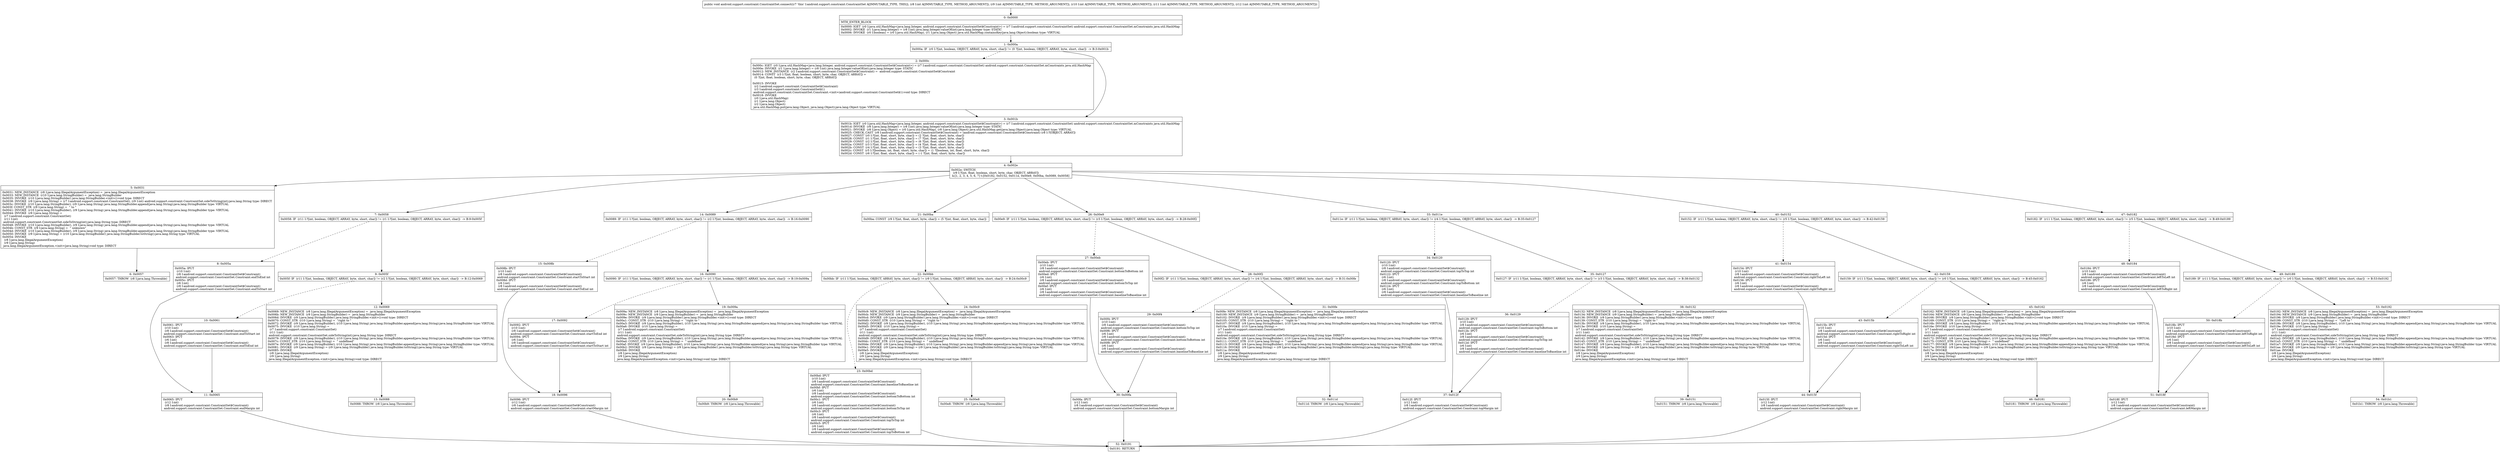 digraph "CFG forandroid.support.constraint.ConstraintSet.connect(IIIII)V" {
Node_0 [shape=record,label="{0\:\ 0x0000|MTH_ENTER_BLOCK\l|0x0000: IGET  (r0 I:java.util.HashMap\<java.lang.Integer, android.support.constraint.ConstraintSet$Constraint\>) = (r7 I:android.support.constraint.ConstraintSet) android.support.constraint.ConstraintSet.mConstraints java.util.HashMap \l0x0002: INVOKE  (r1 I:java.lang.Integer) = (r8 I:int) java.lang.Integer.valueOf(int):java.lang.Integer type: STATIC \l0x0006: INVOKE  (r0 I:boolean) = (r0 I:java.util.HashMap), (r1 I:java.lang.Object) java.util.HashMap.containsKey(java.lang.Object):boolean type: VIRTUAL \l}"];
Node_1 [shape=record,label="{1\:\ 0x000a|0x000a: IF  (r0 I:?[int, boolean, OBJECT, ARRAY, byte, short, char]) != (0 ?[int, boolean, OBJECT, ARRAY, byte, short, char])  \-\> B:3:0x001b \l}"];
Node_2 [shape=record,label="{2\:\ 0x000c|0x000c: IGET  (r0 I:java.util.HashMap\<java.lang.Integer, android.support.constraint.ConstraintSet$Constraint\>) = (r7 I:android.support.constraint.ConstraintSet) android.support.constraint.ConstraintSet.mConstraints java.util.HashMap \l0x000e: INVOKE  (r1 I:java.lang.Integer) = (r8 I:int) java.lang.Integer.valueOf(int):java.lang.Integer type: STATIC \l0x0012: NEW_INSTANCE  (r2 I:android.support.constraint.ConstraintSet$Constraint) =  android.support.constraint.ConstraintSet$Constraint \l0x0014: CONST  (r3 I:?[int, float, boolean, short, byte, char, OBJECT, ARRAY]) = \l  (0 ?[int, float, boolean, short, byte, char, OBJECT, ARRAY])\l \l0x0015: INVOKE  \l  (r2 I:android.support.constraint.ConstraintSet$Constraint)\l  (r3 I:android.support.constraint.ConstraintSet$1)\l android.support.constraint.ConstraintSet.Constraint.\<init\>(android.support.constraint.ConstraintSet$1):void type: DIRECT \l0x0018: INVOKE  \l  (r0 I:java.util.HashMap)\l  (r1 I:java.lang.Object)\l  (r2 I:java.lang.Object)\l java.util.HashMap.put(java.lang.Object, java.lang.Object):java.lang.Object type: VIRTUAL \l}"];
Node_3 [shape=record,label="{3\:\ 0x001b|0x001b: IGET  (r0 I:java.util.HashMap\<java.lang.Integer, android.support.constraint.ConstraintSet$Constraint\>) = (r7 I:android.support.constraint.ConstraintSet) android.support.constraint.ConstraintSet.mConstraints java.util.HashMap \l0x001d: INVOKE  (r8 I:java.lang.Integer) = (r8 I:int) java.lang.Integer.valueOf(int):java.lang.Integer type: STATIC \l0x0021: INVOKE  (r8 I:java.lang.Object) = (r0 I:java.util.HashMap), (r8 I:java.lang.Object) java.util.HashMap.get(java.lang.Object):java.lang.Object type: VIRTUAL \l0x0025: CHECK_CAST  (r8 I:android.support.constraint.ConstraintSet$Constraint) = (android.support.constraint.ConstraintSet$Constraint) (r8 I:?[OBJECT, ARRAY]) \l0x0027: CONST  (r0 I:?[int, float, short, byte, char]) = (2 ?[int, float, short, byte, char]) \l0x0028: CONST  (r1 I:?[int, float, short, byte, char]) = (7 ?[int, float, short, byte, char]) \l0x0029: CONST  (r2 I:?[int, float, short, byte, char]) = (6 ?[int, float, short, byte, char]) \l0x002a: CONST  (r3 I:?[int, float, short, byte, char]) = (4 ?[int, float, short, byte, char]) \l0x002b: CONST  (r4 I:?[int, float, short, byte, char]) = (3 ?[int, float, short, byte, char]) \l0x002c: CONST  (r5 I:?[boolean, int, float, short, byte, char]) = (1 ?[boolean, int, float, short, byte, char]) \l0x002d: CONST  (r6 I:?[int, float, short, byte, char]) = (\-1 ?[int, float, short, byte, char]) \l}"];
Node_4 [shape=record,label="{4\:\ 0x002e|0x002e: SWITCH  \l  (r9 I:?[int, float, boolean, short, byte, char, OBJECT, ARRAY])\l k:[1, 2, 3, 4, 5, 6, 7] t:[0x0182, 0x0152, 0x011e, 0x00e9, 0x00ba, 0x0089, 0x0058] \l}"];
Node_5 [shape=record,label="{5\:\ 0x0031|0x0031: NEW_INSTANCE  (r8 I:java.lang.IllegalArgumentException) =  java.lang.IllegalArgumentException \l0x0033: NEW_INSTANCE  (r10 I:java.lang.StringBuilder) =  java.lang.StringBuilder \l0x0035: INVOKE  (r10 I:java.lang.StringBuilder) java.lang.StringBuilder.\<init\>():void type: DIRECT \l0x0038: INVOKE  (r9 I:java.lang.String) = (r7 I:android.support.constraint.ConstraintSet), (r9 I:int) android.support.constraint.ConstraintSet.sideToString(int):java.lang.String type: DIRECT \l0x003c: INVOKE  (r10 I:java.lang.StringBuilder), (r9 I:java.lang.String) java.lang.StringBuilder.append(java.lang.String):java.lang.StringBuilder type: VIRTUAL \l0x003f: CONST_STR  (r9 I:java.lang.String) =  \" to \" \l0x0041: INVOKE  (r10 I:java.lang.StringBuilder), (r9 I:java.lang.String) java.lang.StringBuilder.append(java.lang.String):java.lang.StringBuilder type: VIRTUAL \l0x0044: INVOKE  (r9 I:java.lang.String) = \l  (r7 I:android.support.constraint.ConstraintSet)\l  (r11 I:int)\l android.support.constraint.ConstraintSet.sideToString(int):java.lang.String type: DIRECT \l0x0048: INVOKE  (r10 I:java.lang.StringBuilder), (r9 I:java.lang.String) java.lang.StringBuilder.append(java.lang.String):java.lang.StringBuilder type: VIRTUAL \l0x004b: CONST_STR  (r9 I:java.lang.String) =  \" unknown\" \l0x004d: INVOKE  (r10 I:java.lang.StringBuilder), (r9 I:java.lang.String) java.lang.StringBuilder.append(java.lang.String):java.lang.StringBuilder type: VIRTUAL \l0x0050: INVOKE  (r9 I:java.lang.String) = (r10 I:java.lang.StringBuilder) java.lang.StringBuilder.toString():java.lang.String type: VIRTUAL \l0x0054: INVOKE  \l  (r8 I:java.lang.IllegalArgumentException)\l  (r9 I:java.lang.String)\l java.lang.IllegalArgumentException.\<init\>(java.lang.String):void type: DIRECT \l}"];
Node_6 [shape=record,label="{6\:\ 0x0057|0x0057: THROW  (r8 I:java.lang.Throwable) \l}"];
Node_7 [shape=record,label="{7\:\ 0x0058|0x0058: IF  (r11 I:?[int, boolean, OBJECT, ARRAY, byte, short, char]) != (r1 I:?[int, boolean, OBJECT, ARRAY, byte, short, char])  \-\> B:9:0x005f \l}"];
Node_8 [shape=record,label="{8\:\ 0x005a|0x005a: IPUT  \l  (r10 I:int)\l  (r8 I:android.support.constraint.ConstraintSet$Constraint)\l android.support.constraint.ConstraintSet.Constraint.endToEnd int \l0x005c: IPUT  \l  (r6 I:int)\l  (r8 I:android.support.constraint.ConstraintSet$Constraint)\l android.support.constraint.ConstraintSet.Constraint.endToStart int \l}"];
Node_9 [shape=record,label="{9\:\ 0x005f|0x005f: IF  (r11 I:?[int, boolean, OBJECT, ARRAY, byte, short, char]) != (r2 I:?[int, boolean, OBJECT, ARRAY, byte, short, char])  \-\> B:12:0x0069 \l}"];
Node_10 [shape=record,label="{10\:\ 0x0061|0x0061: IPUT  \l  (r10 I:int)\l  (r8 I:android.support.constraint.ConstraintSet$Constraint)\l android.support.constraint.ConstraintSet.Constraint.endToStart int \l0x0063: IPUT  \l  (r6 I:int)\l  (r8 I:android.support.constraint.ConstraintSet$Constraint)\l android.support.constraint.ConstraintSet.Constraint.endToEnd int \l}"];
Node_11 [shape=record,label="{11\:\ 0x0065|0x0065: IPUT  \l  (r12 I:int)\l  (r8 I:android.support.constraint.ConstraintSet$Constraint)\l android.support.constraint.ConstraintSet.Constraint.endMargin int \l}"];
Node_12 [shape=record,label="{12\:\ 0x0069|0x0069: NEW_INSTANCE  (r8 I:java.lang.IllegalArgumentException) =  java.lang.IllegalArgumentException \l0x006b: NEW_INSTANCE  (r9 I:java.lang.StringBuilder) =  java.lang.StringBuilder \l0x006d: INVOKE  (r9 I:java.lang.StringBuilder) java.lang.StringBuilder.\<init\>():void type: DIRECT \l0x0070: CONST_STR  (r10 I:java.lang.String) =  \"right to \" \l0x0072: INVOKE  (r9 I:java.lang.StringBuilder), (r10 I:java.lang.String) java.lang.StringBuilder.append(java.lang.String):java.lang.StringBuilder type: VIRTUAL \l0x0075: INVOKE  (r10 I:java.lang.String) = \l  (r7 I:android.support.constraint.ConstraintSet)\l  (r11 I:int)\l android.support.constraint.ConstraintSet.sideToString(int):java.lang.String type: DIRECT \l0x0079: INVOKE  (r9 I:java.lang.StringBuilder), (r10 I:java.lang.String) java.lang.StringBuilder.append(java.lang.String):java.lang.StringBuilder type: VIRTUAL \l0x007c: CONST_STR  (r10 I:java.lang.String) =  \" undefined\" \l0x007e: INVOKE  (r9 I:java.lang.StringBuilder), (r10 I:java.lang.String) java.lang.StringBuilder.append(java.lang.String):java.lang.StringBuilder type: VIRTUAL \l0x0081: INVOKE  (r9 I:java.lang.String) = (r9 I:java.lang.StringBuilder) java.lang.StringBuilder.toString():java.lang.String type: VIRTUAL \l0x0085: INVOKE  \l  (r8 I:java.lang.IllegalArgumentException)\l  (r9 I:java.lang.String)\l java.lang.IllegalArgumentException.\<init\>(java.lang.String):void type: DIRECT \l}"];
Node_13 [shape=record,label="{13\:\ 0x0088|0x0088: THROW  (r8 I:java.lang.Throwable) \l}"];
Node_14 [shape=record,label="{14\:\ 0x0089|0x0089: IF  (r11 I:?[int, boolean, OBJECT, ARRAY, byte, short, char]) != (r2 I:?[int, boolean, OBJECT, ARRAY, byte, short, char])  \-\> B:16:0x0090 \l}"];
Node_15 [shape=record,label="{15\:\ 0x008b|0x008b: IPUT  \l  (r10 I:int)\l  (r8 I:android.support.constraint.ConstraintSet$Constraint)\l android.support.constraint.ConstraintSet.Constraint.startToStart int \l0x008d: IPUT  \l  (r6 I:int)\l  (r8 I:android.support.constraint.ConstraintSet$Constraint)\l android.support.constraint.ConstraintSet.Constraint.startToEnd int \l}"];
Node_16 [shape=record,label="{16\:\ 0x0090|0x0090: IF  (r11 I:?[int, boolean, OBJECT, ARRAY, byte, short, char]) != (r1 I:?[int, boolean, OBJECT, ARRAY, byte, short, char])  \-\> B:19:0x009a \l}"];
Node_17 [shape=record,label="{17\:\ 0x0092|0x0092: IPUT  \l  (r10 I:int)\l  (r8 I:android.support.constraint.ConstraintSet$Constraint)\l android.support.constraint.ConstraintSet.Constraint.startToEnd int \l0x0094: IPUT  \l  (r6 I:int)\l  (r8 I:android.support.constraint.ConstraintSet$Constraint)\l android.support.constraint.ConstraintSet.Constraint.startToStart int \l}"];
Node_18 [shape=record,label="{18\:\ 0x0096|0x0096: IPUT  \l  (r12 I:int)\l  (r8 I:android.support.constraint.ConstraintSet$Constraint)\l android.support.constraint.ConstraintSet.Constraint.startMargin int \l}"];
Node_19 [shape=record,label="{19\:\ 0x009a|0x009a: NEW_INSTANCE  (r8 I:java.lang.IllegalArgumentException) =  java.lang.IllegalArgumentException \l0x009c: NEW_INSTANCE  (r9 I:java.lang.StringBuilder) =  java.lang.StringBuilder \l0x009e: INVOKE  (r9 I:java.lang.StringBuilder) java.lang.StringBuilder.\<init\>():void type: DIRECT \l0x00a1: CONST_STR  (r10 I:java.lang.String) =  \"right to \" \l0x00a3: INVOKE  (r9 I:java.lang.StringBuilder), (r10 I:java.lang.String) java.lang.StringBuilder.append(java.lang.String):java.lang.StringBuilder type: VIRTUAL \l0x00a6: INVOKE  (r10 I:java.lang.String) = \l  (r7 I:android.support.constraint.ConstraintSet)\l  (r11 I:int)\l android.support.constraint.ConstraintSet.sideToString(int):java.lang.String type: DIRECT \l0x00aa: INVOKE  (r9 I:java.lang.StringBuilder), (r10 I:java.lang.String) java.lang.StringBuilder.append(java.lang.String):java.lang.StringBuilder type: VIRTUAL \l0x00ad: CONST_STR  (r10 I:java.lang.String) =  \" undefined\" \l0x00af: INVOKE  (r9 I:java.lang.StringBuilder), (r10 I:java.lang.String) java.lang.StringBuilder.append(java.lang.String):java.lang.StringBuilder type: VIRTUAL \l0x00b2: INVOKE  (r9 I:java.lang.String) = (r9 I:java.lang.StringBuilder) java.lang.StringBuilder.toString():java.lang.String type: VIRTUAL \l0x00b6: INVOKE  \l  (r8 I:java.lang.IllegalArgumentException)\l  (r9 I:java.lang.String)\l java.lang.IllegalArgumentException.\<init\>(java.lang.String):void type: DIRECT \l}"];
Node_20 [shape=record,label="{20\:\ 0x00b9|0x00b9: THROW  (r8 I:java.lang.Throwable) \l}"];
Node_21 [shape=record,label="{21\:\ 0x00ba|0x00ba: CONST  (r9 I:?[int, float, short, byte, char]) = (5 ?[int, float, short, byte, char]) \l}"];
Node_22 [shape=record,label="{22\:\ 0x00bb|0x00bb: IF  (r11 I:?[int, boolean, OBJECT, ARRAY, byte, short, char]) != (r9 I:?[int, boolean, OBJECT, ARRAY, byte, short, char])  \-\> B:24:0x00c9 \l}"];
Node_23 [shape=record,label="{23\:\ 0x00bd|0x00bd: IPUT  \l  (r10 I:int)\l  (r8 I:android.support.constraint.ConstraintSet$Constraint)\l android.support.constraint.ConstraintSet.Constraint.baselineToBaseline int \l0x00bf: IPUT  \l  (r6 I:int)\l  (r8 I:android.support.constraint.ConstraintSet$Constraint)\l android.support.constraint.ConstraintSet.Constraint.bottomToBottom int \l0x00c1: IPUT  \l  (r6 I:int)\l  (r8 I:android.support.constraint.ConstraintSet$Constraint)\l android.support.constraint.ConstraintSet.Constraint.bottomToTop int \l0x00c3: IPUT  \l  (r6 I:int)\l  (r8 I:android.support.constraint.ConstraintSet$Constraint)\l android.support.constraint.ConstraintSet.Constraint.topToTop int \l0x00c5: IPUT  \l  (r6 I:int)\l  (r8 I:android.support.constraint.ConstraintSet$Constraint)\l android.support.constraint.ConstraintSet.Constraint.topToBottom int \l}"];
Node_24 [shape=record,label="{24\:\ 0x00c9|0x00c9: NEW_INSTANCE  (r8 I:java.lang.IllegalArgumentException) =  java.lang.IllegalArgumentException \l0x00cb: NEW_INSTANCE  (r9 I:java.lang.StringBuilder) =  java.lang.StringBuilder \l0x00cd: INVOKE  (r9 I:java.lang.StringBuilder) java.lang.StringBuilder.\<init\>():void type: DIRECT \l0x00d0: CONST_STR  (r10 I:java.lang.String) =  \"right to \" \l0x00d2: INVOKE  (r9 I:java.lang.StringBuilder), (r10 I:java.lang.String) java.lang.StringBuilder.append(java.lang.String):java.lang.StringBuilder type: VIRTUAL \l0x00d5: INVOKE  (r10 I:java.lang.String) = \l  (r7 I:android.support.constraint.ConstraintSet)\l  (r11 I:int)\l android.support.constraint.ConstraintSet.sideToString(int):java.lang.String type: DIRECT \l0x00d9: INVOKE  (r9 I:java.lang.StringBuilder), (r10 I:java.lang.String) java.lang.StringBuilder.append(java.lang.String):java.lang.StringBuilder type: VIRTUAL \l0x00dc: CONST_STR  (r10 I:java.lang.String) =  \" undefined\" \l0x00de: INVOKE  (r9 I:java.lang.StringBuilder), (r10 I:java.lang.String) java.lang.StringBuilder.append(java.lang.String):java.lang.StringBuilder type: VIRTUAL \l0x00e1: INVOKE  (r9 I:java.lang.String) = (r9 I:java.lang.StringBuilder) java.lang.StringBuilder.toString():java.lang.String type: VIRTUAL \l0x00e5: INVOKE  \l  (r8 I:java.lang.IllegalArgumentException)\l  (r9 I:java.lang.String)\l java.lang.IllegalArgumentException.\<init\>(java.lang.String):void type: DIRECT \l}"];
Node_25 [shape=record,label="{25\:\ 0x00e8|0x00e8: THROW  (r8 I:java.lang.Throwable) \l}"];
Node_26 [shape=record,label="{26\:\ 0x00e9|0x00e9: IF  (r11 I:?[int, boolean, OBJECT, ARRAY, byte, short, char]) != (r3 I:?[int, boolean, OBJECT, ARRAY, byte, short, char])  \-\> B:28:0x00f2 \l}"];
Node_27 [shape=record,label="{27\:\ 0x00eb|0x00eb: IPUT  \l  (r10 I:int)\l  (r8 I:android.support.constraint.ConstraintSet$Constraint)\l android.support.constraint.ConstraintSet.Constraint.bottomToBottom int \l0x00ed: IPUT  \l  (r6 I:int)\l  (r8 I:android.support.constraint.ConstraintSet$Constraint)\l android.support.constraint.ConstraintSet.Constraint.bottomToTop int \l0x00ef: IPUT  \l  (r6 I:int)\l  (r8 I:android.support.constraint.ConstraintSet$Constraint)\l android.support.constraint.ConstraintSet.Constraint.baselineToBaseline int \l}"];
Node_28 [shape=record,label="{28\:\ 0x00f2|0x00f2: IF  (r11 I:?[int, boolean, OBJECT, ARRAY, byte, short, char]) != (r4 I:?[int, boolean, OBJECT, ARRAY, byte, short, char])  \-\> B:31:0x00fe \l}"];
Node_29 [shape=record,label="{29\:\ 0x00f4|0x00f4: IPUT  \l  (r10 I:int)\l  (r8 I:android.support.constraint.ConstraintSet$Constraint)\l android.support.constraint.ConstraintSet.Constraint.bottomToTop int \l0x00f6: IPUT  \l  (r6 I:int)\l  (r8 I:android.support.constraint.ConstraintSet$Constraint)\l android.support.constraint.ConstraintSet.Constraint.bottomToBottom int \l0x00f8: IPUT  \l  (r6 I:int)\l  (r8 I:android.support.constraint.ConstraintSet$Constraint)\l android.support.constraint.ConstraintSet.Constraint.baselineToBaseline int \l}"];
Node_30 [shape=record,label="{30\:\ 0x00fa|0x00fa: IPUT  \l  (r12 I:int)\l  (r8 I:android.support.constraint.ConstraintSet$Constraint)\l android.support.constraint.ConstraintSet.Constraint.bottomMargin int \l}"];
Node_31 [shape=record,label="{31\:\ 0x00fe|0x00fe: NEW_INSTANCE  (r8 I:java.lang.IllegalArgumentException) =  java.lang.IllegalArgumentException \l0x0100: NEW_INSTANCE  (r9 I:java.lang.StringBuilder) =  java.lang.StringBuilder \l0x0102: INVOKE  (r9 I:java.lang.StringBuilder) java.lang.StringBuilder.\<init\>():void type: DIRECT \l0x0105: CONST_STR  (r10 I:java.lang.String) =  \"right to \" \l0x0107: INVOKE  (r9 I:java.lang.StringBuilder), (r10 I:java.lang.String) java.lang.StringBuilder.append(java.lang.String):java.lang.StringBuilder type: VIRTUAL \l0x010a: INVOKE  (r10 I:java.lang.String) = \l  (r7 I:android.support.constraint.ConstraintSet)\l  (r11 I:int)\l android.support.constraint.ConstraintSet.sideToString(int):java.lang.String type: DIRECT \l0x010e: INVOKE  (r9 I:java.lang.StringBuilder), (r10 I:java.lang.String) java.lang.StringBuilder.append(java.lang.String):java.lang.StringBuilder type: VIRTUAL \l0x0111: CONST_STR  (r10 I:java.lang.String) =  \" undefined\" \l0x0113: INVOKE  (r9 I:java.lang.StringBuilder), (r10 I:java.lang.String) java.lang.StringBuilder.append(java.lang.String):java.lang.StringBuilder type: VIRTUAL \l0x0116: INVOKE  (r9 I:java.lang.String) = (r9 I:java.lang.StringBuilder) java.lang.StringBuilder.toString():java.lang.String type: VIRTUAL \l0x011a: INVOKE  \l  (r8 I:java.lang.IllegalArgumentException)\l  (r9 I:java.lang.String)\l java.lang.IllegalArgumentException.\<init\>(java.lang.String):void type: DIRECT \l}"];
Node_32 [shape=record,label="{32\:\ 0x011d|0x011d: THROW  (r8 I:java.lang.Throwable) \l}"];
Node_33 [shape=record,label="{33\:\ 0x011e|0x011e: IF  (r11 I:?[int, boolean, OBJECT, ARRAY, byte, short, char]) != (r4 I:?[int, boolean, OBJECT, ARRAY, byte, short, char])  \-\> B:35:0x0127 \l}"];
Node_34 [shape=record,label="{34\:\ 0x0120|0x0120: IPUT  \l  (r10 I:int)\l  (r8 I:android.support.constraint.ConstraintSet$Constraint)\l android.support.constraint.ConstraintSet.Constraint.topToTop int \l0x0122: IPUT  \l  (r6 I:int)\l  (r8 I:android.support.constraint.ConstraintSet$Constraint)\l android.support.constraint.ConstraintSet.Constraint.topToBottom int \l0x0124: IPUT  \l  (r6 I:int)\l  (r8 I:android.support.constraint.ConstraintSet$Constraint)\l android.support.constraint.ConstraintSet.Constraint.baselineToBaseline int \l}"];
Node_35 [shape=record,label="{35\:\ 0x0127|0x0127: IF  (r11 I:?[int, boolean, OBJECT, ARRAY, byte, short, char]) != (r3 I:?[int, boolean, OBJECT, ARRAY, byte, short, char])  \-\> B:38:0x0132 \l}"];
Node_36 [shape=record,label="{36\:\ 0x0129|0x0129: IPUT  \l  (r10 I:int)\l  (r8 I:android.support.constraint.ConstraintSet$Constraint)\l android.support.constraint.ConstraintSet.Constraint.topToBottom int \l0x012b: IPUT  \l  (r6 I:int)\l  (r8 I:android.support.constraint.ConstraintSet$Constraint)\l android.support.constraint.ConstraintSet.Constraint.topToTop int \l0x012d: IPUT  \l  (r6 I:int)\l  (r8 I:android.support.constraint.ConstraintSet$Constraint)\l android.support.constraint.ConstraintSet.Constraint.baselineToBaseline int \l}"];
Node_37 [shape=record,label="{37\:\ 0x012f|0x012f: IPUT  \l  (r12 I:int)\l  (r8 I:android.support.constraint.ConstraintSet$Constraint)\l android.support.constraint.ConstraintSet.Constraint.topMargin int \l}"];
Node_38 [shape=record,label="{38\:\ 0x0132|0x0132: NEW_INSTANCE  (r8 I:java.lang.IllegalArgumentException) =  java.lang.IllegalArgumentException \l0x0134: NEW_INSTANCE  (r9 I:java.lang.StringBuilder) =  java.lang.StringBuilder \l0x0136: INVOKE  (r9 I:java.lang.StringBuilder) java.lang.StringBuilder.\<init\>():void type: DIRECT \l0x0139: CONST_STR  (r10 I:java.lang.String) =  \"right to \" \l0x013b: INVOKE  (r9 I:java.lang.StringBuilder), (r10 I:java.lang.String) java.lang.StringBuilder.append(java.lang.String):java.lang.StringBuilder type: VIRTUAL \l0x013e: INVOKE  (r10 I:java.lang.String) = \l  (r7 I:android.support.constraint.ConstraintSet)\l  (r11 I:int)\l android.support.constraint.ConstraintSet.sideToString(int):java.lang.String type: DIRECT \l0x0142: INVOKE  (r9 I:java.lang.StringBuilder), (r10 I:java.lang.String) java.lang.StringBuilder.append(java.lang.String):java.lang.StringBuilder type: VIRTUAL \l0x0145: CONST_STR  (r10 I:java.lang.String) =  \" undefined\" \l0x0147: INVOKE  (r9 I:java.lang.StringBuilder), (r10 I:java.lang.String) java.lang.StringBuilder.append(java.lang.String):java.lang.StringBuilder type: VIRTUAL \l0x014a: INVOKE  (r9 I:java.lang.String) = (r9 I:java.lang.StringBuilder) java.lang.StringBuilder.toString():java.lang.String type: VIRTUAL \l0x014e: INVOKE  \l  (r8 I:java.lang.IllegalArgumentException)\l  (r9 I:java.lang.String)\l java.lang.IllegalArgumentException.\<init\>(java.lang.String):void type: DIRECT \l}"];
Node_39 [shape=record,label="{39\:\ 0x0151|0x0151: THROW  (r8 I:java.lang.Throwable) \l}"];
Node_40 [shape=record,label="{40\:\ 0x0152|0x0152: IF  (r11 I:?[int, boolean, OBJECT, ARRAY, byte, short, char]) != (r5 I:?[int, boolean, OBJECT, ARRAY, byte, short, char])  \-\> B:42:0x0159 \l}"];
Node_41 [shape=record,label="{41\:\ 0x0154|0x0154: IPUT  \l  (r10 I:int)\l  (r8 I:android.support.constraint.ConstraintSet$Constraint)\l android.support.constraint.ConstraintSet.Constraint.rightToLeft int \l0x0156: IPUT  \l  (r6 I:int)\l  (r8 I:android.support.constraint.ConstraintSet$Constraint)\l android.support.constraint.ConstraintSet.Constraint.rightToRight int \l}"];
Node_42 [shape=record,label="{42\:\ 0x0159|0x0159: IF  (r11 I:?[int, boolean, OBJECT, ARRAY, byte, short, char]) != (r0 I:?[int, boolean, OBJECT, ARRAY, byte, short, char])  \-\> B:45:0x0162 \l}"];
Node_43 [shape=record,label="{43\:\ 0x015b|0x015b: IPUT  \l  (r10 I:int)\l  (r8 I:android.support.constraint.ConstraintSet$Constraint)\l android.support.constraint.ConstraintSet.Constraint.rightToRight int \l0x015d: IPUT  \l  (r6 I:int)\l  (r8 I:android.support.constraint.ConstraintSet$Constraint)\l android.support.constraint.ConstraintSet.Constraint.rightToLeft int \l}"];
Node_44 [shape=record,label="{44\:\ 0x015f|0x015f: IPUT  \l  (r12 I:int)\l  (r8 I:android.support.constraint.ConstraintSet$Constraint)\l android.support.constraint.ConstraintSet.Constraint.rightMargin int \l}"];
Node_45 [shape=record,label="{45\:\ 0x0162|0x0162: NEW_INSTANCE  (r8 I:java.lang.IllegalArgumentException) =  java.lang.IllegalArgumentException \l0x0164: NEW_INSTANCE  (r9 I:java.lang.StringBuilder) =  java.lang.StringBuilder \l0x0166: INVOKE  (r9 I:java.lang.StringBuilder) java.lang.StringBuilder.\<init\>():void type: DIRECT \l0x0169: CONST_STR  (r10 I:java.lang.String) =  \"right to \" \l0x016b: INVOKE  (r9 I:java.lang.StringBuilder), (r10 I:java.lang.String) java.lang.StringBuilder.append(java.lang.String):java.lang.StringBuilder type: VIRTUAL \l0x016e: INVOKE  (r10 I:java.lang.String) = \l  (r7 I:android.support.constraint.ConstraintSet)\l  (r11 I:int)\l android.support.constraint.ConstraintSet.sideToString(int):java.lang.String type: DIRECT \l0x0172: INVOKE  (r9 I:java.lang.StringBuilder), (r10 I:java.lang.String) java.lang.StringBuilder.append(java.lang.String):java.lang.StringBuilder type: VIRTUAL \l0x0175: CONST_STR  (r10 I:java.lang.String) =  \" undefined\" \l0x0177: INVOKE  (r9 I:java.lang.StringBuilder), (r10 I:java.lang.String) java.lang.StringBuilder.append(java.lang.String):java.lang.StringBuilder type: VIRTUAL \l0x017a: INVOKE  (r9 I:java.lang.String) = (r9 I:java.lang.StringBuilder) java.lang.StringBuilder.toString():java.lang.String type: VIRTUAL \l0x017e: INVOKE  \l  (r8 I:java.lang.IllegalArgumentException)\l  (r9 I:java.lang.String)\l java.lang.IllegalArgumentException.\<init\>(java.lang.String):void type: DIRECT \l}"];
Node_46 [shape=record,label="{46\:\ 0x0181|0x0181: THROW  (r8 I:java.lang.Throwable) \l}"];
Node_47 [shape=record,label="{47\:\ 0x0182|0x0182: IF  (r11 I:?[int, boolean, OBJECT, ARRAY, byte, short, char]) != (r5 I:?[int, boolean, OBJECT, ARRAY, byte, short, char])  \-\> B:49:0x0189 \l}"];
Node_48 [shape=record,label="{48\:\ 0x0184|0x0184: IPUT  \l  (r10 I:int)\l  (r8 I:android.support.constraint.ConstraintSet$Constraint)\l android.support.constraint.ConstraintSet.Constraint.leftToLeft int \l0x0186: IPUT  \l  (r6 I:int)\l  (r8 I:android.support.constraint.ConstraintSet$Constraint)\l android.support.constraint.ConstraintSet.Constraint.leftToRight int \l}"];
Node_49 [shape=record,label="{49\:\ 0x0189|0x0189: IF  (r11 I:?[int, boolean, OBJECT, ARRAY, byte, short, char]) != (r0 I:?[int, boolean, OBJECT, ARRAY, byte, short, char])  \-\> B:53:0x0192 \l}"];
Node_50 [shape=record,label="{50\:\ 0x018b|0x018b: IPUT  \l  (r10 I:int)\l  (r8 I:android.support.constraint.ConstraintSet$Constraint)\l android.support.constraint.ConstraintSet.Constraint.leftToRight int \l0x018d: IPUT  \l  (r6 I:int)\l  (r8 I:android.support.constraint.ConstraintSet$Constraint)\l android.support.constraint.ConstraintSet.Constraint.leftToLeft int \l}"];
Node_51 [shape=record,label="{51\:\ 0x018f|0x018f: IPUT  \l  (r12 I:int)\l  (r8 I:android.support.constraint.ConstraintSet$Constraint)\l android.support.constraint.ConstraintSet.Constraint.leftMargin int \l}"];
Node_52 [shape=record,label="{52\:\ 0x0191|0x0191: RETURN   \l}"];
Node_53 [shape=record,label="{53\:\ 0x0192|0x0192: NEW_INSTANCE  (r8 I:java.lang.IllegalArgumentException) =  java.lang.IllegalArgumentException \l0x0194: NEW_INSTANCE  (r9 I:java.lang.StringBuilder) =  java.lang.StringBuilder \l0x0196: INVOKE  (r9 I:java.lang.StringBuilder) java.lang.StringBuilder.\<init\>():void type: DIRECT \l0x0199: CONST_STR  (r10 I:java.lang.String) =  \"Left to \" \l0x019b: INVOKE  (r9 I:java.lang.StringBuilder), (r10 I:java.lang.String) java.lang.StringBuilder.append(java.lang.String):java.lang.StringBuilder type: VIRTUAL \l0x019e: INVOKE  (r10 I:java.lang.String) = \l  (r7 I:android.support.constraint.ConstraintSet)\l  (r11 I:int)\l android.support.constraint.ConstraintSet.sideToString(int):java.lang.String type: DIRECT \l0x01a2: INVOKE  (r9 I:java.lang.StringBuilder), (r10 I:java.lang.String) java.lang.StringBuilder.append(java.lang.String):java.lang.StringBuilder type: VIRTUAL \l0x01a5: CONST_STR  (r10 I:java.lang.String) =  \" undefined\" \l0x01a7: INVOKE  (r9 I:java.lang.StringBuilder), (r10 I:java.lang.String) java.lang.StringBuilder.append(java.lang.String):java.lang.StringBuilder type: VIRTUAL \l0x01aa: INVOKE  (r9 I:java.lang.String) = (r9 I:java.lang.StringBuilder) java.lang.StringBuilder.toString():java.lang.String type: VIRTUAL \l0x01ae: INVOKE  \l  (r8 I:java.lang.IllegalArgumentException)\l  (r9 I:java.lang.String)\l java.lang.IllegalArgumentException.\<init\>(java.lang.String):void type: DIRECT \l}"];
Node_54 [shape=record,label="{54\:\ 0x01b1|0x01b1: THROW  (r8 I:java.lang.Throwable) \l}"];
MethodNode[shape=record,label="{public void android.support.constraint.ConstraintSet.connect((r7 'this' I:android.support.constraint.ConstraintSet A[IMMUTABLE_TYPE, THIS]), (r8 I:int A[IMMUTABLE_TYPE, METHOD_ARGUMENT]), (r9 I:int A[IMMUTABLE_TYPE, METHOD_ARGUMENT]), (r10 I:int A[IMMUTABLE_TYPE, METHOD_ARGUMENT]), (r11 I:int A[IMMUTABLE_TYPE, METHOD_ARGUMENT]), (r12 I:int A[IMMUTABLE_TYPE, METHOD_ARGUMENT])) }"];
MethodNode -> Node_0;
Node_0 -> Node_1;
Node_1 -> Node_2[style=dashed];
Node_1 -> Node_3;
Node_2 -> Node_3;
Node_3 -> Node_4;
Node_4 -> Node_5;
Node_4 -> Node_7;
Node_4 -> Node_14;
Node_4 -> Node_21;
Node_4 -> Node_26;
Node_4 -> Node_33;
Node_4 -> Node_40;
Node_4 -> Node_47;
Node_5 -> Node_6;
Node_7 -> Node_8[style=dashed];
Node_7 -> Node_9;
Node_8 -> Node_11;
Node_9 -> Node_10[style=dashed];
Node_9 -> Node_12;
Node_10 -> Node_11;
Node_11 -> Node_52;
Node_12 -> Node_13;
Node_14 -> Node_15[style=dashed];
Node_14 -> Node_16;
Node_15 -> Node_18;
Node_16 -> Node_17[style=dashed];
Node_16 -> Node_19;
Node_17 -> Node_18;
Node_18 -> Node_52;
Node_19 -> Node_20;
Node_21 -> Node_22;
Node_22 -> Node_23[style=dashed];
Node_22 -> Node_24;
Node_23 -> Node_52;
Node_24 -> Node_25;
Node_26 -> Node_27[style=dashed];
Node_26 -> Node_28;
Node_27 -> Node_30;
Node_28 -> Node_29[style=dashed];
Node_28 -> Node_31;
Node_29 -> Node_30;
Node_30 -> Node_52;
Node_31 -> Node_32;
Node_33 -> Node_34[style=dashed];
Node_33 -> Node_35;
Node_34 -> Node_37;
Node_35 -> Node_36[style=dashed];
Node_35 -> Node_38;
Node_36 -> Node_37;
Node_37 -> Node_52;
Node_38 -> Node_39;
Node_40 -> Node_41[style=dashed];
Node_40 -> Node_42;
Node_41 -> Node_44;
Node_42 -> Node_43[style=dashed];
Node_42 -> Node_45;
Node_43 -> Node_44;
Node_44 -> Node_52;
Node_45 -> Node_46;
Node_47 -> Node_48[style=dashed];
Node_47 -> Node_49;
Node_48 -> Node_51;
Node_49 -> Node_50[style=dashed];
Node_49 -> Node_53;
Node_50 -> Node_51;
Node_51 -> Node_52;
Node_53 -> Node_54;
}

